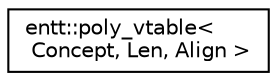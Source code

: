 digraph "Graphical Class Hierarchy"
{
 // LATEX_PDF_SIZE
  edge [fontname="Helvetica",fontsize="10",labelfontname="Helvetica",labelfontsize="10"];
  node [fontname="Helvetica",fontsize="10",shape=record];
  rankdir="LR";
  Node0 [label="entt::poly_vtable\<\l Concept, Len, Align \>",height=0.2,width=0.4,color="black", fillcolor="white", style="filled",URL="$classentt_1_1poly__vtable.html",tooltip="Static virtual table factory."];
}
